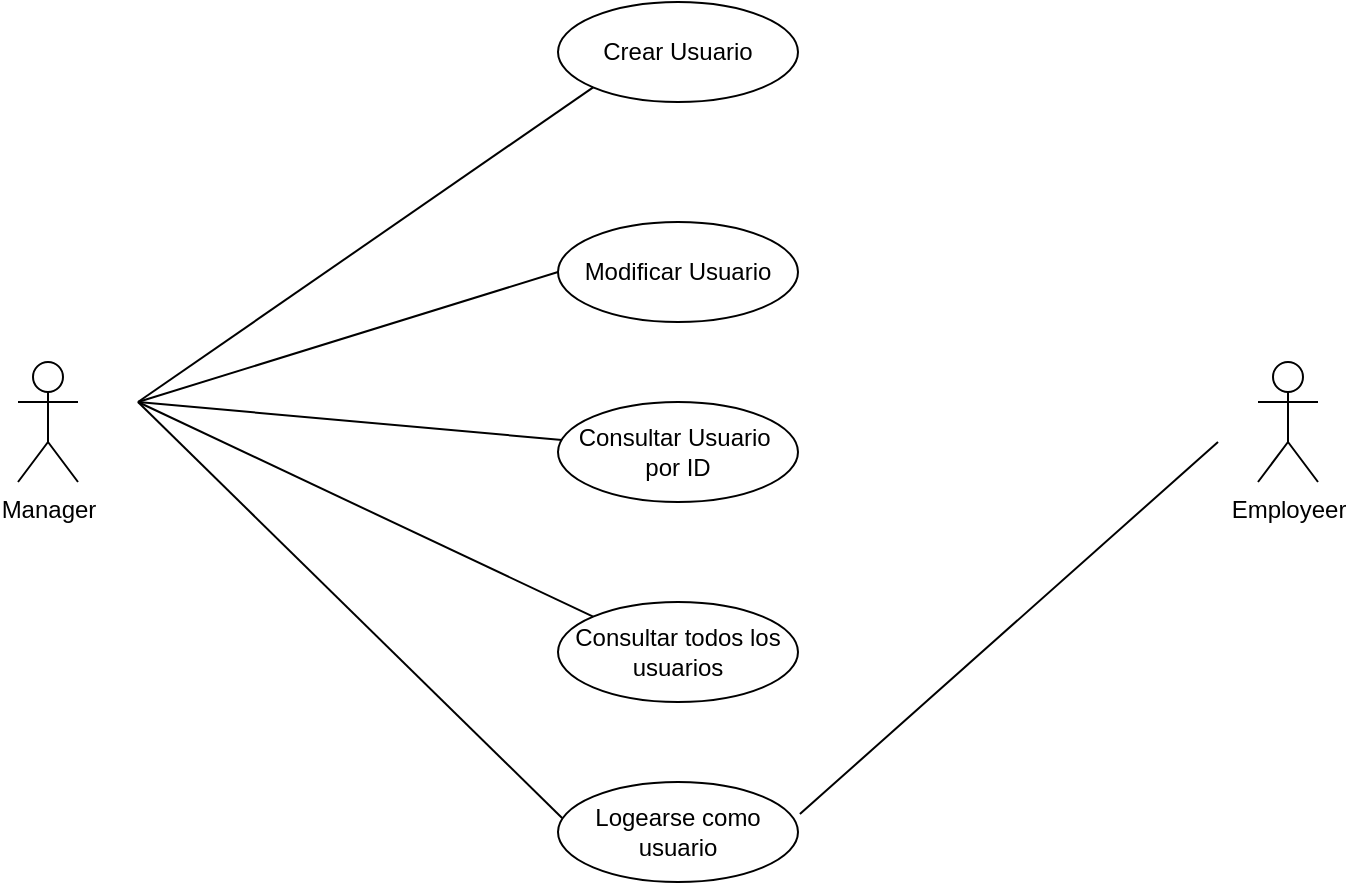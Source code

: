 <mxfile version="15.2.7" type="device"><diagram id="iCsrKw_SwacVZ2QTwf-p" name="Página-1"><mxGraphModel dx="1092" dy="494" grid="1" gridSize="10" guides="1" tooltips="1" connect="1" arrows="1" fold="1" page="1" pageScale="1" pageWidth="827" pageHeight="1169" math="0" shadow="0"><root><mxCell id="0"/><mxCell id="1" parent="0"/><mxCell id="22IwlEAkjUMQHaMhK9bU-1" value="Crear Usuario" style="ellipse;whiteSpace=wrap;html=1;" parent="1" vertex="1"><mxGeometry x="320" y="40" width="120" height="50" as="geometry"/></mxCell><mxCell id="22IwlEAkjUMQHaMhK9bU-3" value="Modificar Usuario" style="ellipse;whiteSpace=wrap;html=1;" parent="1" vertex="1"><mxGeometry x="320" y="150" width="120" height="50" as="geometry"/></mxCell><mxCell id="22IwlEAkjUMQHaMhK9bU-5" value="Consultar Usuario&amp;nbsp; por ID" style="ellipse;whiteSpace=wrap;html=1;" parent="1" vertex="1"><mxGeometry x="320" y="240" width="120" height="50" as="geometry"/></mxCell><mxCell id="22IwlEAkjUMQHaMhK9bU-6" value="Consultar todos los usuarios" style="ellipse;whiteSpace=wrap;html=1;" parent="1" vertex="1"><mxGeometry x="320" y="340" width="120" height="50" as="geometry"/></mxCell><mxCell id="22IwlEAkjUMQHaMhK9bU-8" value="Manager" style="shape=umlActor;verticalLabelPosition=bottom;verticalAlign=top;html=1;outlineConnect=0;" parent="1" vertex="1"><mxGeometry x="50" y="220" width="30" height="60" as="geometry"/></mxCell><mxCell id="if9hg6QuocObv5sEGw7Q-1" value="" style="endArrow=none;html=1;entryX=0;entryY=1;entryDx=0;entryDy=0;" parent="1" target="22IwlEAkjUMQHaMhK9bU-1" edge="1"><mxGeometry width="50" height="50" relative="1" as="geometry"><mxPoint x="110" y="240" as="sourcePoint"/><mxPoint x="440" y="230" as="targetPoint"/></mxGeometry></mxCell><mxCell id="if9hg6QuocObv5sEGw7Q-2" value="" style="endArrow=none;html=1;entryX=0;entryY=0.5;entryDx=0;entryDy=0;" parent="1" edge="1" target="22IwlEAkjUMQHaMhK9bU-3"><mxGeometry width="50" height="50" relative="1" as="geometry"><mxPoint x="110" y="240" as="sourcePoint"/><mxPoint x="290" y="170" as="targetPoint"/></mxGeometry></mxCell><mxCell id="if9hg6QuocObv5sEGw7Q-3" value="" style="endArrow=none;html=1;entryX=0.017;entryY=0.38;entryDx=0;entryDy=0;entryPerimeter=0;" parent="1" target="22IwlEAkjUMQHaMhK9bU-5" edge="1"><mxGeometry width="50" height="50" relative="1" as="geometry"><mxPoint x="110" y="240" as="sourcePoint"/><mxPoint x="277.574" y="102.678" as="targetPoint"/></mxGeometry></mxCell><mxCell id="if9hg6QuocObv5sEGw7Q-4" value="" style="endArrow=none;html=1;entryX=0;entryY=0;entryDx=0;entryDy=0;" parent="1" target="22IwlEAkjUMQHaMhK9bU-6" edge="1"><mxGeometry width="50" height="50" relative="1" as="geometry"><mxPoint x="110" y="240" as="sourcePoint"/><mxPoint x="287.574" y="112.678" as="targetPoint"/></mxGeometry></mxCell><mxCell id="xl247C8ExByvlBSfkCFQ-1" value="Logearse como usuario" style="ellipse;whiteSpace=wrap;html=1;" vertex="1" parent="1"><mxGeometry x="320" y="430" width="120" height="50" as="geometry"/></mxCell><mxCell id="xl247C8ExByvlBSfkCFQ-2" value="" style="endArrow=none;html=1;entryX=0.017;entryY=0.36;entryDx=0;entryDy=0;entryPerimeter=0;" edge="1" parent="1" target="xl247C8ExByvlBSfkCFQ-1"><mxGeometry width="50" height="50" relative="1" as="geometry"><mxPoint x="110" y="240" as="sourcePoint"/><mxPoint x="347.574" y="357.322" as="targetPoint"/></mxGeometry></mxCell><mxCell id="xl247C8ExByvlBSfkCFQ-3" value="Employeer" style="shape=umlActor;verticalLabelPosition=bottom;verticalAlign=top;html=1;outlineConnect=0;" vertex="1" parent="1"><mxGeometry x="670" y="220" width="30" height="60" as="geometry"/></mxCell><mxCell id="xl247C8ExByvlBSfkCFQ-5" value="" style="endArrow=none;html=1;exitX=1.008;exitY=0.32;exitDx=0;exitDy=0;exitPerimeter=0;" edge="1" parent="1" source="xl247C8ExByvlBSfkCFQ-1"><mxGeometry width="50" height="50" relative="1" as="geometry"><mxPoint x="120" y="250" as="sourcePoint"/><mxPoint x="650" y="260" as="targetPoint"/></mxGeometry></mxCell></root></mxGraphModel></diagram></mxfile>